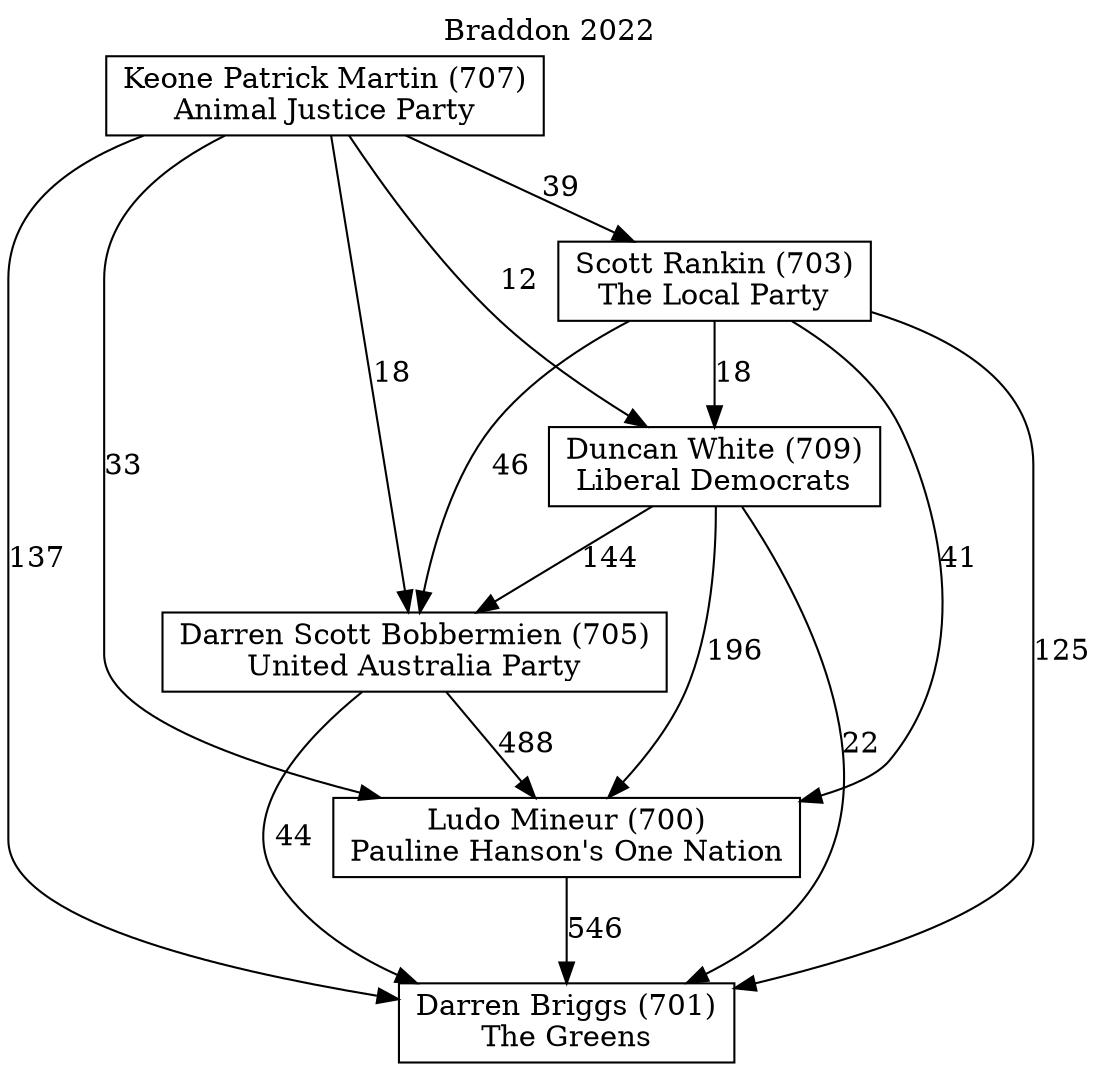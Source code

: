 // House preference flow
digraph "Darren Briggs (701)_Braddon_2022" {
	graph [label="Braddon 2022" labelloc=t mclimit=10]
	node [shape=box]
	"Keone Patrick Martin (707)" [label="Keone Patrick Martin (707)
Animal Justice Party"]
	"Duncan White (709)" [label="Duncan White (709)
Liberal Democrats"]
	"Darren Briggs (701)" [label="Darren Briggs (701)
The Greens"]
	"Scott Rankin (703)" [label="Scott Rankin (703)
The Local Party"]
	"Ludo Mineur (700)" [label="Ludo Mineur (700)
Pauline Hanson's One Nation"]
	"Darren Scott Bobbermien (705)" [label="Darren Scott Bobbermien (705)
United Australia Party"]
	"Scott Rankin (703)" -> "Duncan White (709)" [label=18]
	"Duncan White (709)" -> "Darren Briggs (701)" [label=22]
	"Scott Rankin (703)" -> "Darren Scott Bobbermien (705)" [label=46]
	"Duncan White (709)" -> "Darren Scott Bobbermien (705)" [label=144]
	"Keone Patrick Martin (707)" -> "Ludo Mineur (700)" [label=33]
	"Keone Patrick Martin (707)" -> "Duncan White (709)" [label=12]
	"Keone Patrick Martin (707)" -> "Darren Scott Bobbermien (705)" [label=18]
	"Duncan White (709)" -> "Ludo Mineur (700)" [label=196]
	"Darren Scott Bobbermien (705)" -> "Ludo Mineur (700)" [label=488]
	"Keone Patrick Martin (707)" -> "Scott Rankin (703)" [label=39]
	"Scott Rankin (703)" -> "Darren Briggs (701)" [label=125]
	"Scott Rankin (703)" -> "Ludo Mineur (700)" [label=41]
	"Ludo Mineur (700)" -> "Darren Briggs (701)" [label=546]
	"Keone Patrick Martin (707)" -> "Darren Briggs (701)" [label=137]
	"Darren Scott Bobbermien (705)" -> "Darren Briggs (701)" [label=44]
}
